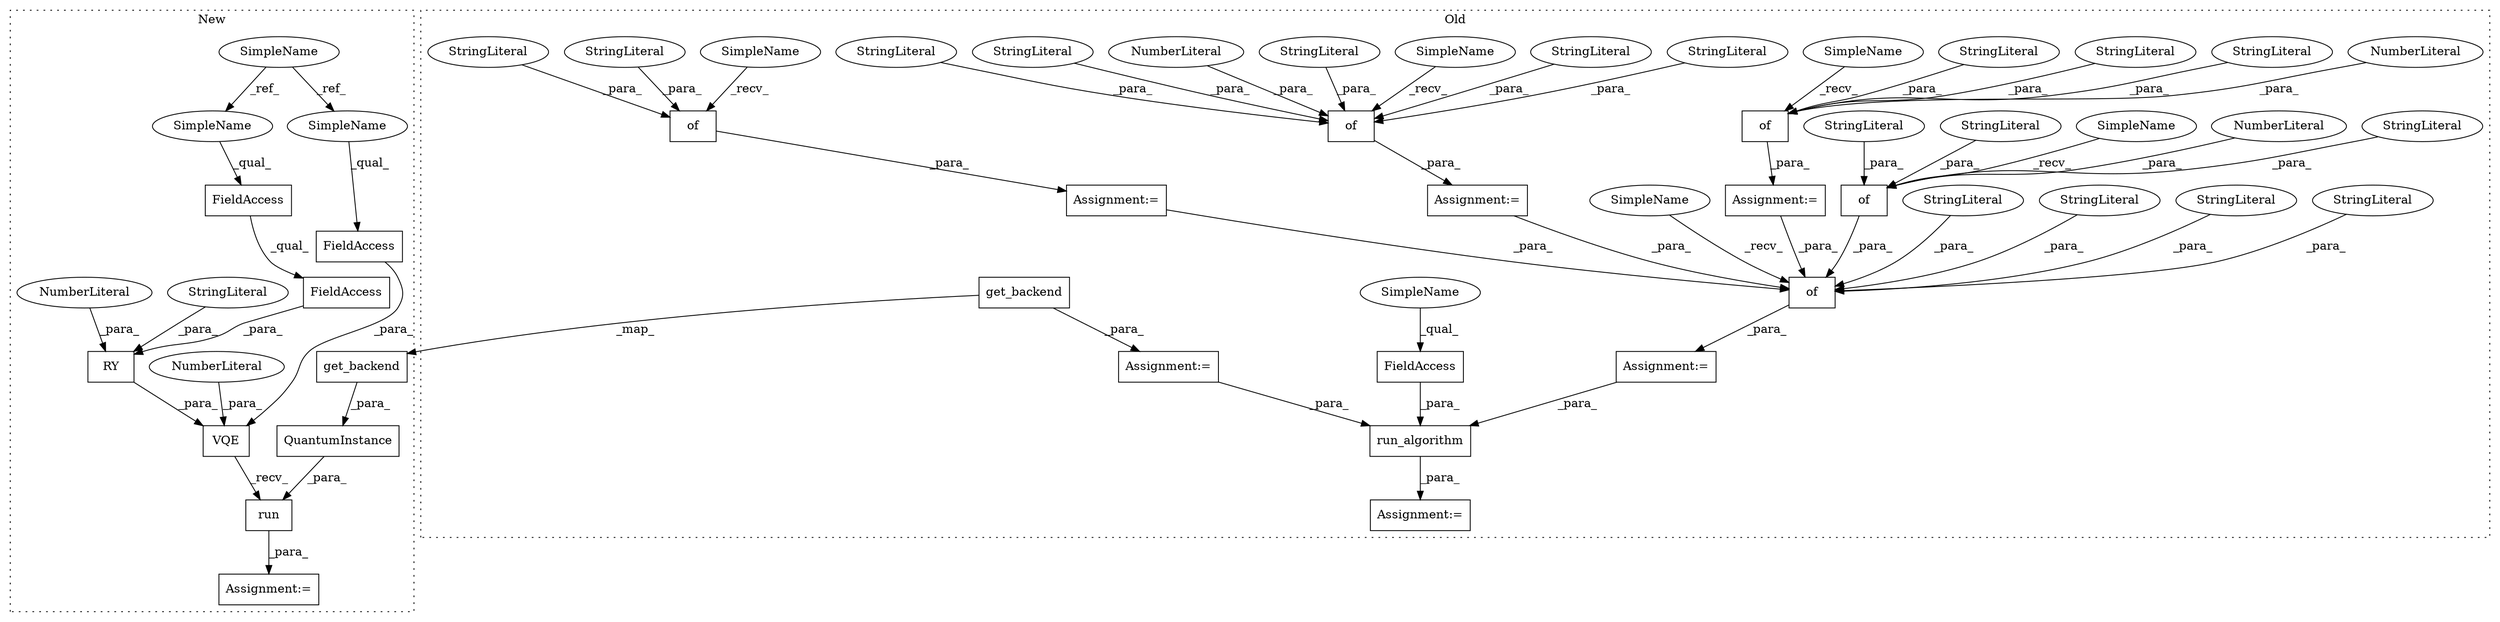 digraph G {
subgraph cluster0 {
1 [label="of" a="32" s="3065,3102" l="3,1" shape="box"];
3 [label="NumberLiteral" a="34" s="3101" l="1" shape="ellipse"];
4 [label="run_algorithm" a="32" s="3447,3491" l="14,1" shape="box"];
5 [label="FieldAccess" a="22" s="3468" l="15" shape="box"];
10 [label="of" a="32" s="3169,3217" l="3,1" shape="box"];
11 [label="of" a="32" s="3127,3145" l="3,1" shape="box"];
13 [label="get_backend" a="32" s="3398,3433" l="12,1" shape="box"];
15 [label="of" a="32" s="3252,3289" l="3,1" shape="box"];
18 [label="StringLiteral" a="45" s="3075" l="5" shape="ellipse"];
19 [label="of" a="32" s="3235,3374" l="3,1" shape="box"];
20 [label="StringLiteral" a="45" s="3262" l="7" shape="ellipse"];
21 [label="StringLiteral" a="45" s="3317" l="11" shape="ellipse"];
22 [label="StringLiteral" a="45" s="3184" l="7" shape="ellipse"];
23 [label="StringLiteral" a="45" s="3343" l="18" shape="ellipse"];
24 [label="StringLiteral" a="45" s="3291" l="11" shape="ellipse"];
25 [label="StringLiteral" a="45" s="3194" l="14" shape="ellipse"];
26 [label="StringLiteral" a="45" s="3081" l="19" shape="ellipse"];
27 [label="Assignment:=" a="7" s="3446" l="1" shape="box"];
28 [label="StringLiteral" a="45" s="3238" l="9" shape="ellipse"];
29 [label="StringLiteral" a="45" s="3130" l="6" shape="ellipse"];
30 [label="StringLiteral" a="45" s="3172" l="6" shape="ellipse"];
31 [label="Assignment:=" a="7" s="3388" l="1" shape="box"];
32 [label="StringLiteral" a="45" s="3270" l="13" shape="ellipse"];
33 [label="StringLiteral" a="45" s="3068" l="6" shape="ellipse"];
35 [label="Assignment:=" a="7" s="3230" l="1" shape="box"];
36 [label="StringLiteral" a="45" s="3255" l="6" shape="ellipse"];
38 [label="StringLiteral" a="45" s="3179" l="4" shape="ellipse"];
39 [label="StringLiteral" a="45" s="3137" l="8" shape="ellipse"];
40 [label="NumberLiteral" a="34" s="3192" l="1" shape="ellipse"];
43 [label="NumberLiteral" a="34" s="3284" l="5" shape="ellipse"];
44 [label="Assignment:=" a="7" s="3164" l="1" shape="box"];
45 [label="StringLiteral" a="45" s="3209" l="8" shape="ellipse"];
46 [label="Assignment:=" a="7" s="3060" l="1" shape="box"];
47 [label="Assignment:=" a="7" s="3122" l="1" shape="box"];
48 [label="SimpleName" a="42" s="3248" l="3" shape="ellipse"];
49 [label="SimpleName" a="42" s="3165" l="3" shape="ellipse"];
50 [label="SimpleName" a="42" s="3231" l="3" shape="ellipse"];
51 [label="SimpleName" a="42" s="3123" l="3" shape="ellipse"];
52 [label="SimpleName" a="42" s="3061" l="3" shape="ellipse"];
55 [label="SimpleName" a="42" s="3468" l="4" shape="ellipse"];
label = "Old";
style="dotted";
}
subgraph cluster1 {
2 [label="RY" a="32" s="3307,3345" l="3,1" shape="box"];
6 [label="FieldAccess" a="22" s="3310" l="24" shape="box"];
7 [label="FieldAccess" a="22" s="3310" l="13" shape="box"];
8 [label="SimpleName" a="42" s="3059" l="4" shape="ellipse"];
9 [label="FieldAccess" a="22" s="3293" l="13" shape="box"];
12 [label="run" a="32" s="3359,3425" l="4,1" shape="box"];
14 [label="get_backend" a="32" s="3388,3423" l="12,1" shape="box"];
16 [label="QuantumInstance" a="32" s="3363,3424" l="16,1" shape="box"];
17 [label="VQE" a="32" s="3289,3357" l="4,1" shape="box"];
34 [label="StringLiteral" a="45" s="3337" l="8" shape="ellipse"];
37 [label="Assignment:=" a="7" s="3288" l="1" shape="box"];
41 [label="NumberLiteral" a="34" s="3356" l="1" shape="ellipse"];
42 [label="NumberLiteral" a="34" s="3335" l="1" shape="ellipse"];
53 [label="SimpleName" a="42" s="3310" l="4" shape="ellipse"];
54 [label="SimpleName" a="42" s="3293" l="4" shape="ellipse"];
label = "New";
style="dotted";
}
1 -> 46 [label="_para_"];
2 -> 17 [label="_para_"];
3 -> 1 [label="_para_"];
4 -> 27 [label="_para_"];
5 -> 4 [label="_para_"];
6 -> 2 [label="_para_"];
7 -> 6 [label="_qual_"];
8 -> 54 [label="_ref_"];
8 -> 53 [label="_ref_"];
9 -> 17 [label="_para_"];
10 -> 44 [label="_para_"];
11 -> 47 [label="_para_"];
12 -> 37 [label="_para_"];
13 -> 14 [label="_map_"];
13 -> 31 [label="_para_"];
14 -> 16 [label="_para_"];
15 -> 19 [label="_para_"];
16 -> 12 [label="_para_"];
17 -> 12 [label="_recv_"];
18 -> 1 [label="_para_"];
19 -> 35 [label="_para_"];
20 -> 15 [label="_para_"];
21 -> 19 [label="_para_"];
22 -> 10 [label="_para_"];
23 -> 19 [label="_para_"];
24 -> 19 [label="_para_"];
25 -> 10 [label="_para_"];
26 -> 1 [label="_para_"];
28 -> 19 [label="_para_"];
29 -> 11 [label="_para_"];
30 -> 10 [label="_para_"];
31 -> 4 [label="_para_"];
32 -> 15 [label="_para_"];
33 -> 1 [label="_para_"];
34 -> 2 [label="_para_"];
35 -> 4 [label="_para_"];
36 -> 15 [label="_para_"];
38 -> 10 [label="_para_"];
39 -> 11 [label="_para_"];
40 -> 10 [label="_para_"];
41 -> 17 [label="_para_"];
42 -> 2 [label="_para_"];
43 -> 15 [label="_para_"];
44 -> 19 [label="_para_"];
45 -> 10 [label="_para_"];
46 -> 19 [label="_para_"];
47 -> 19 [label="_para_"];
48 -> 15 [label="_recv_"];
49 -> 10 [label="_recv_"];
50 -> 19 [label="_recv_"];
51 -> 11 [label="_recv_"];
52 -> 1 [label="_recv_"];
53 -> 7 [label="_qual_"];
54 -> 9 [label="_qual_"];
55 -> 5 [label="_qual_"];
}